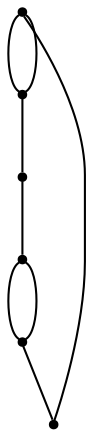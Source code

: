 graph {
  node [shape=point,comment="{\"directed\":false,\"doi\":\"10.1007/978-3-642-11805-0_29\",\"figure\":\"1\"}"]

  v0 [pos="1319.9190908742503,1351.4595161206794"]
  v1 [pos="1408.45157080362,1262.96044773911"]
  v2 [pos="1317.9050860737643,1262.9604477391097"]
  v3 [pos="1199.6921536467796,1351.4595161206794"]
  v4 [pos="1111.1637457559273,1262.96044773911"]
  v5 [pos="1197.6739495565723,1262.9604477391097"]

  v0 -- v3 [id="-1",pos="1319.9190908742503,1351.4595161206794 1259.8076582797737,1411.5478359338008 1259.8076582797737,1411.5478359338008 1259.8076582797737,1411.5478359338008 1199.6921536467796,1351.4595161206794 1199.6921536467796,1351.4595161206794 1199.6921536467796,1351.4595161206794"]
  v4 -- v5 [id="-2",pos="1111.1637457559273,1262.96044773911 1197.6739495565723,1262.9604477391097 1197.6739495565723,1262.9604477391097 1197.6739495565723,1262.9604477391097"]
  v2 -- v1 [id="-3",pos="1317.9050860737643,1262.9604477391097 1408.45157080362,1262.96044773911 1408.45157080362,1262.96044773911 1408.45157080362,1262.96044773911"]
  v5 -- v2 [id="-4",pos="1197.6739495565723,1262.9604477391097 1317.9050860737643,1262.9604477391097 1317.9050860737643,1262.9604477391097 1317.9050860737643,1262.9604477391097"]
  v3 -- v0 [id="-5",pos="1199.6921536467796,1351.4595161206794 1319.9190908742503,1351.4595161206794 1319.9190908742503,1351.4595161206794 1319.9190908742503,1351.4595161206794"]
  v5 -- v2 [id="-6",pos="1197.6739495565723,1262.9604477391097 1257.7894541895666,1323.0533468535452 1257.7894541895666,1323.0533468535452 1257.7894541895666,1323.0533468535452 1317.9050860737643,1262.9604477391097 1317.9050860737643,1262.9604477391097 1317.9050860737643,1262.9604477391097"]
  v3 -- v4 [id="-8",pos="1199.6921536467796,1351.4595161206794 1111.1637457559273,1262.96044773911 1111.1637457559273,1262.96044773911 1111.1637457559273,1262.96044773911"]
  v1 -- v0 [id="-9",pos="1408.45157080362,1262.96044773911 1319.9190908742503,1351.4595161206794 1319.9190908742503,1351.4595161206794 1319.9190908742503,1351.4595161206794"]
}